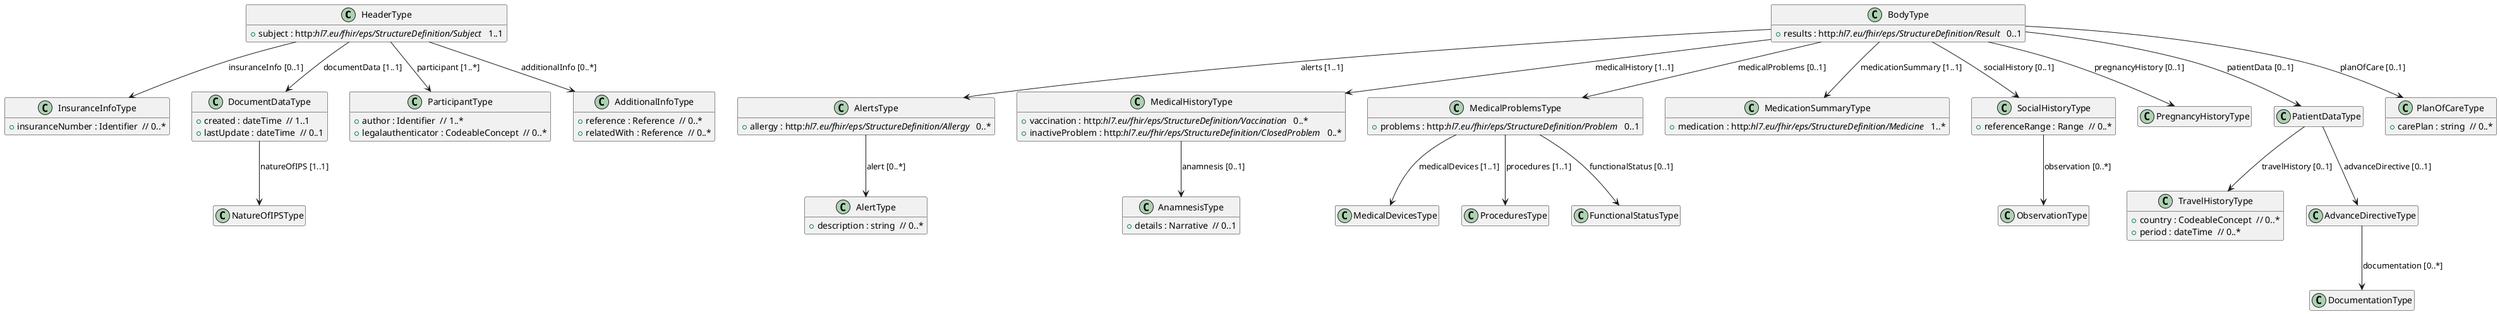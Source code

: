 @startuml
hide empty members

class HeaderType {
  + subject : http://hl7.eu/fhir/eps/StructureDefinition/Subject  // 1..1
}

class InsuranceInfoType {
  + insuranceNumber : Identifier  // 0..*
}

class DocumentDataType {
  + created : dateTime  // 1..1
  + lastUpdate : dateTime  // 0..1
}

class NatureOfIPSType {
}

class ParticipantType {
  + author : Identifier  // 1..*
  + legalauthenticator : CodeableConcept  // 0..*
}

class AdditionalInfoType {
  + reference : Reference  // 0..*
  + relatedWith : Reference  // 0..*
}

class BodyType {
  + results : http://hl7.eu/fhir/eps/StructureDefinition/Result  // 0..1
}

class AlertsType {
  + allergy : http://hl7.eu/fhir/eps/StructureDefinition/Allergy  // 0..*
}

class AlertType {
  + description : string  // 0..*
}

class MedicalHistoryType {
  + vaccination : http://hl7.eu/fhir/eps/StructureDefinition/Vaccination  // 0..*
  + inactiveProblem : http://hl7.eu/fhir/eps/StructureDefinition/ClosedProblem  // 0..*
}

class AnamnesisType {
  + details : Narrative  // 0..1
}

class MedicalProblemsType {
  + problems : http://hl7.eu/fhir/eps/StructureDefinition/Problem  // 0..1
}

class MedicalDevicesType {
}

class ProceduresType {
}

class FunctionalStatusType {
}

class MedicationSummaryType {
  + medication : http://hl7.eu/fhir/eps/StructureDefinition/Medicine  // 1..*
}

class SocialHistoryType {
  + referenceRange : Range  // 0..*
}

class ObservationType {
}

class PregnancyHistoryType {
}

class PatientDataType {
}

class TravelHistoryType {
  + country : CodeableConcept  // 0..*
  + period : dateTime  // 0..*
}

class AdvanceDirectiveType {
}

class DocumentationType {
}

class PlanOfCareType {
  + carePlan : string  // 0..*
}

HeaderType --> InsuranceInfoType : insuranceInfo [0..1]
HeaderType --> DocumentDataType : documentData [1..1]
DocumentDataType --> NatureOfIPSType : natureOfIPS [1..1]
HeaderType --> ParticipantType : participant [1..*]
HeaderType --> AdditionalInfoType : additionalInfo [0..*]
BodyType --> AlertsType : alerts [1..1]
AlertsType --> AlertType : alert [0..*]
BodyType --> MedicalHistoryType : medicalHistory [1..1]
MedicalHistoryType --> AnamnesisType : anamnesis [0..1]
BodyType --> MedicalProblemsType : medicalProblems [0..1]
MedicalProblemsType --> MedicalDevicesType : medicalDevices [1..1]
MedicalProblemsType --> ProceduresType : procedures [1..1]
MedicalProblemsType --> FunctionalStatusType : functionalStatus [0..1]
BodyType --> MedicationSummaryType : medicationSummary [1..1]
BodyType --> SocialHistoryType : socialHistory [0..1]
SocialHistoryType --> ObservationType : observation [0..*]
BodyType --> PregnancyHistoryType : pregnancyHistory [0..1]
BodyType --> PatientDataType : patientData [0..1]
PatientDataType --> TravelHistoryType : travelHistory [0..1]
PatientDataType --> AdvanceDirectiveType : advanceDirective [0..1]
AdvanceDirectiveType --> DocumentationType : documentation [0..*]
BodyType --> PlanOfCareType : planOfCare [0..1]

@enduml